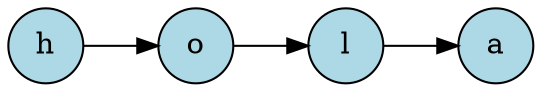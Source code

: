 digraph G {
   node [shape = circle, style = filled, fillcolor = lightblue]
   rankdir=LR
"h"->"o"->"l"->"a"}